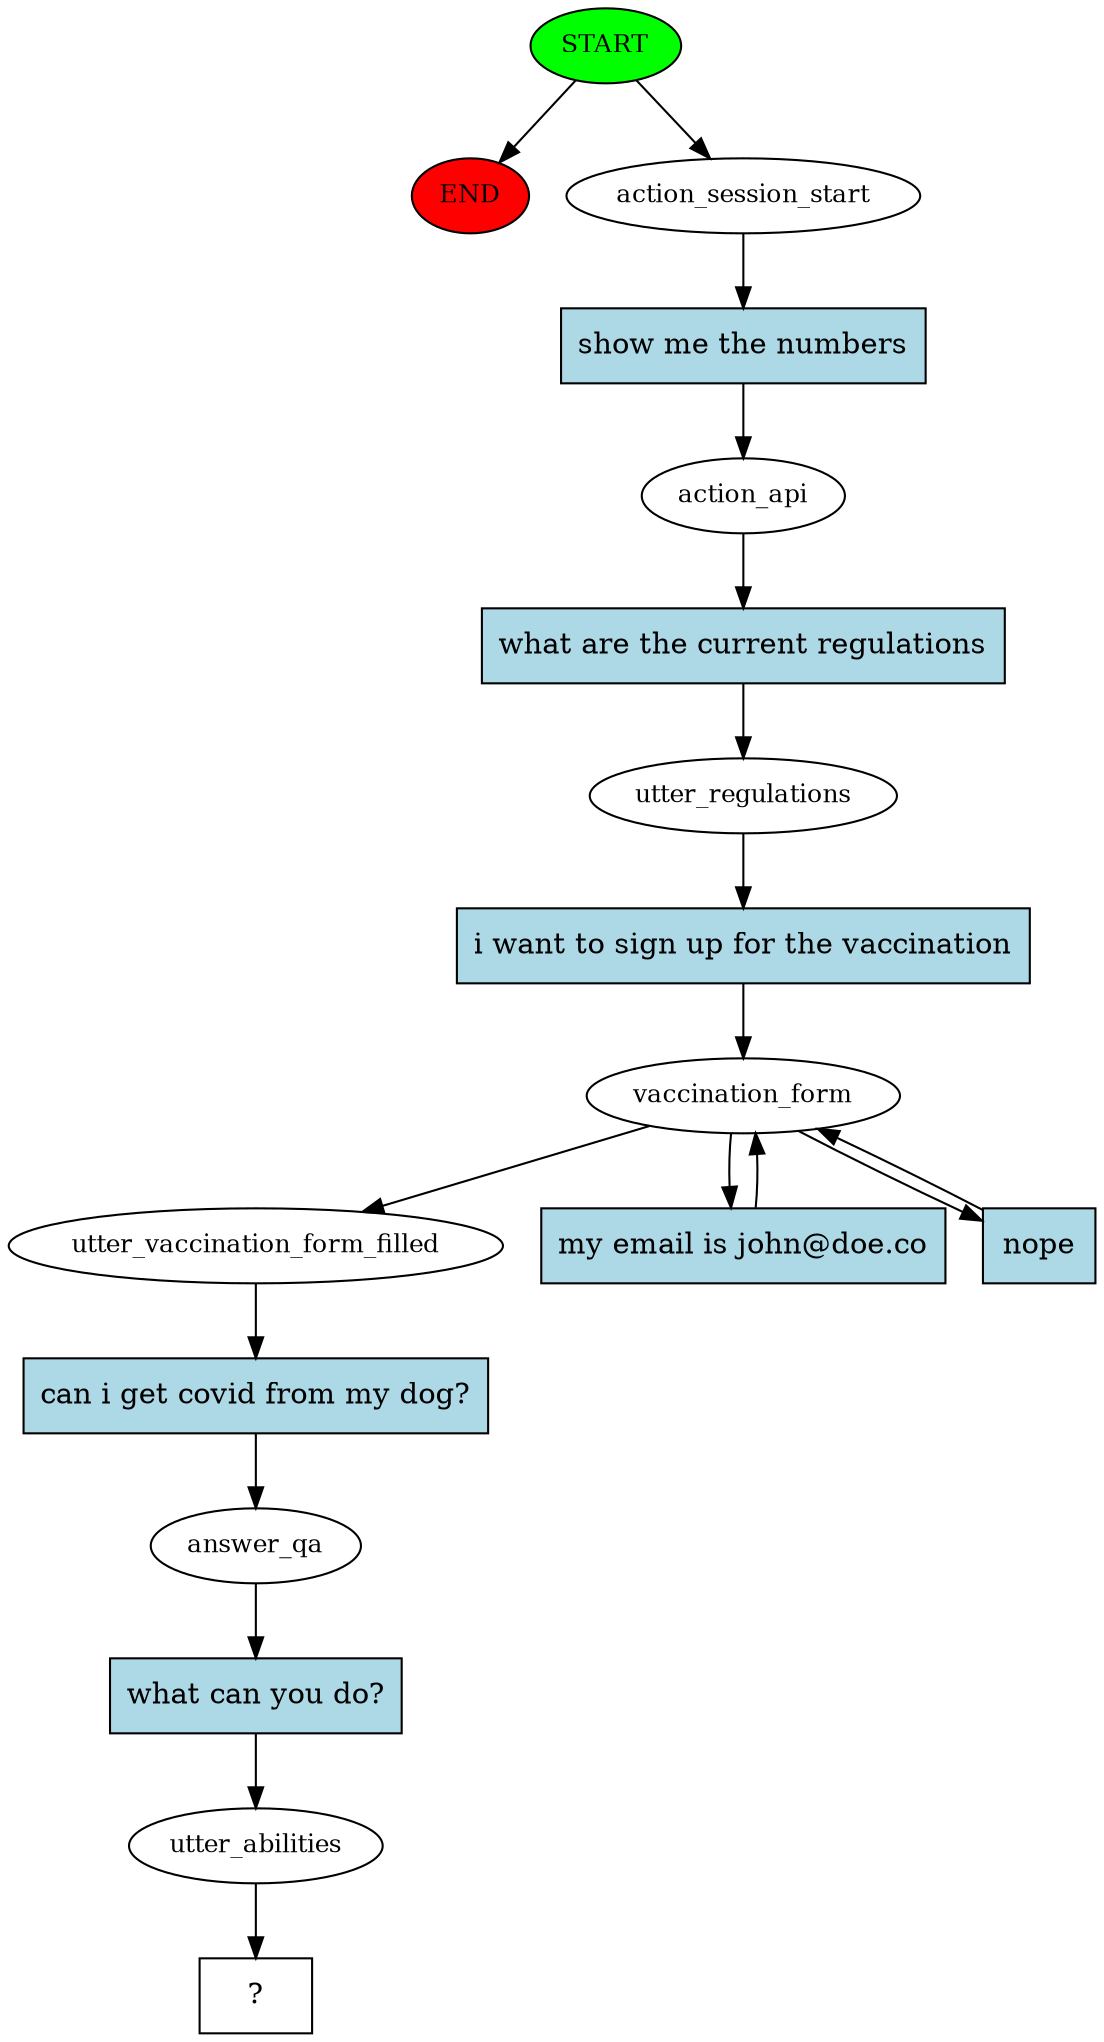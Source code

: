 digraph  {
0 [class="start active", fillcolor=green, fontsize=12, label=START, style=filled];
"-1" [class=end, fillcolor=red, fontsize=12, label=END, style=filled];
1 [class=active, fontsize=12, label=action_session_start];
2 [class=active, fontsize=12, label=action_api];
3 [class=active, fontsize=12, label=utter_regulations];
4 [class=active, fontsize=12, label=vaccination_form];
10 [class=active, fontsize=12, label=utter_vaccination_form_filled];
11 [class=active, fontsize=12, label=answer_qa];
12 [class=active, fontsize=12, label=utter_abilities];
13 [class="intent dashed active", label="  ?  ", shape=rect];
14 [class="intent active", fillcolor=lightblue, label="show me the numbers", shape=rect, style=filled];
15 [class="intent active", fillcolor=lightblue, label="what are the current regulations", shape=rect, style=filled];
16 [class="intent active", fillcolor=lightblue, label="i want to sign up for the vaccination", shape=rect, style=filled];
17 [class="intent active", fillcolor=lightblue, label="my email is john@doe.co", shape=rect, style=filled];
18 [class="intent active", fillcolor=lightblue, label=nope, shape=rect, style=filled];
19 [class="intent active", fillcolor=lightblue, label="can i get covid from my dog?", shape=rect, style=filled];
20 [class="intent active", fillcolor=lightblue, label="what can you do?", shape=rect, style=filled];
0 -> "-1"  [class="", key=NONE, label=""];
0 -> 1  [class=active, key=NONE, label=""];
1 -> 14  [class=active, key=0];
2 -> 15  [class=active, key=0];
3 -> 16  [class=active, key=0];
4 -> 10  [class=active, key=NONE, label=""];
4 -> 17  [class=active, key=0];
4 -> 18  [class=active, key=0];
10 -> 19  [class=active, key=0];
11 -> 20  [class=active, key=0];
12 -> 13  [class=active, key=NONE, label=""];
14 -> 2  [class=active, key=0];
15 -> 3  [class=active, key=0];
16 -> 4  [class=active, key=0];
17 -> 4  [class=active, key=0];
18 -> 4  [class=active, key=0];
19 -> 11  [class=active, key=0];
20 -> 12  [class=active, key=0];
}
